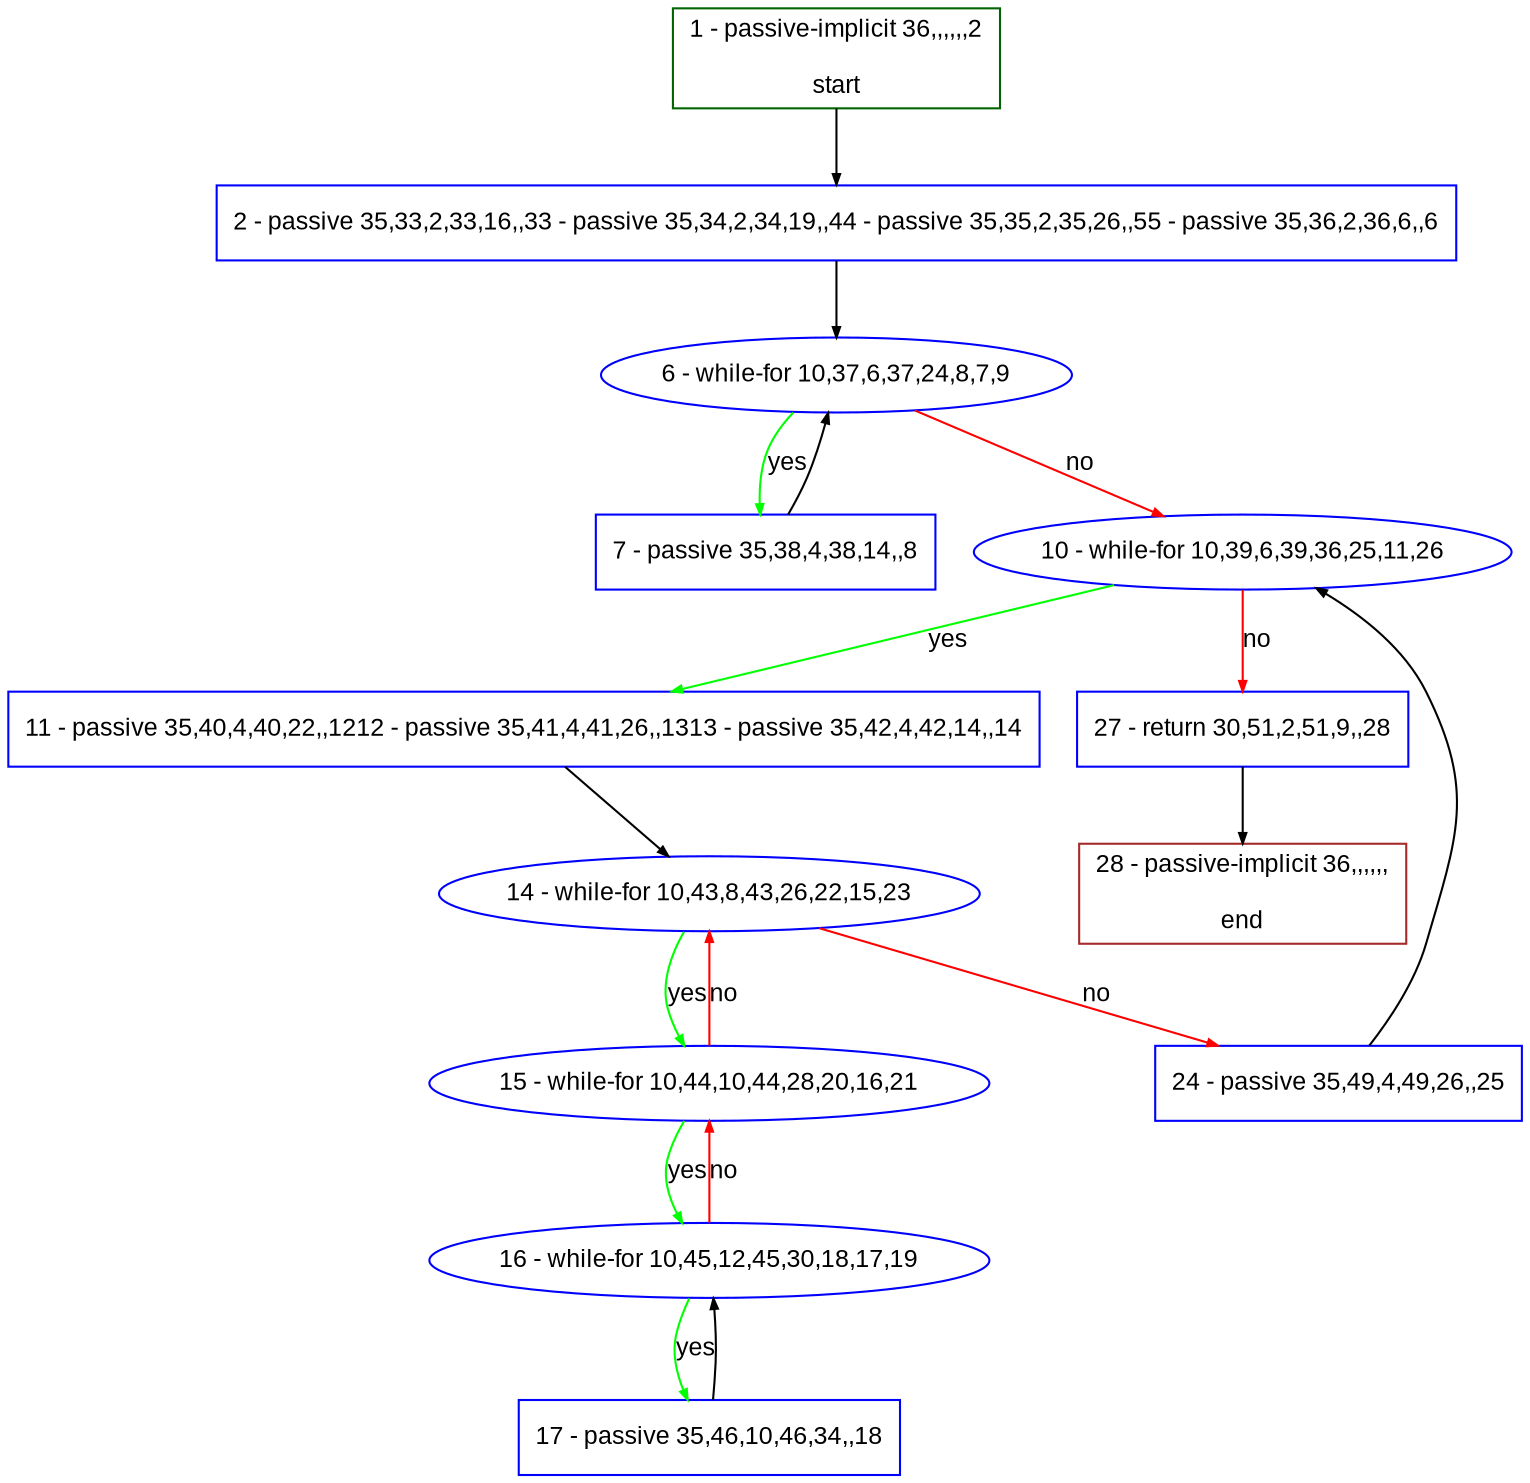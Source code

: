 digraph "" {
  graph [pack="true", label="", fontsize="12", packmode="clust", fontname="Arial", fillcolor="#FFFFCC", bgcolor="white", style="rounded,filled", compound="true"];
  node [node_initialized="no", label="", color="grey", fontsize="12", fillcolor="white", fontname="Arial", style="filled", shape="rectangle", compound="true", fixedsize="false"];
  edge [fontcolor="black", arrowhead="normal", arrowtail="none", arrowsize="0.5", ltail="", label="", color="black", fontsize="12", lhead="", fontname="Arial", dir="forward", compound="true"];
  __N1 [label="2 - passive 35,33,2,33,16,,33 - passive 35,34,2,34,19,,44 - passive 35,35,2,35,26,,55 - passive 35,36,2,36,6,,6", color="#0000ff", fillcolor="#ffffff", style="filled", shape="box"];
  __N2 [label="1 - passive-implicit 36,,,,,,2\n\nstart", color="#006400", fillcolor="#ffffff", style="filled", shape="box"];
  __N3 [label="6 - while-for 10,37,6,37,24,8,7,9", color="#0000ff", fillcolor="#ffffff", style="filled", shape="oval"];
  __N4 [label="7 - passive 35,38,4,38,14,,8", color="#0000ff", fillcolor="#ffffff", style="filled", shape="box"];
  __N5 [label="10 - while-for 10,39,6,39,36,25,11,26", color="#0000ff", fillcolor="#ffffff", style="filled", shape="oval"];
  __N6 [label="11 - passive 35,40,4,40,22,,1212 - passive 35,41,4,41,26,,1313 - passive 35,42,4,42,14,,14", color="#0000ff", fillcolor="#ffffff", style="filled", shape="box"];
  __N7 [label="27 - return 30,51,2,51,9,,28", color="#0000ff", fillcolor="#ffffff", style="filled", shape="box"];
  __N8 [label="14 - while-for 10,43,8,43,26,22,15,23", color="#0000ff", fillcolor="#ffffff", style="filled", shape="oval"];
  __N9 [label="15 - while-for 10,44,10,44,28,20,16,21", color="#0000ff", fillcolor="#ffffff", style="filled", shape="oval"];
  __N10 [label="24 - passive 35,49,4,49,26,,25", color="#0000ff", fillcolor="#ffffff", style="filled", shape="box"];
  __N11 [label="16 - while-for 10,45,12,45,30,18,17,19", color="#0000ff", fillcolor="#ffffff", style="filled", shape="oval"];
  __N12 [label="17 - passive 35,46,10,46,34,,18", color="#0000ff", fillcolor="#ffffff", style="filled", shape="box"];
  __N13 [label="28 - passive-implicit 36,,,,,,\n\nend", color="#a52a2a", fillcolor="#ffffff", style="filled", shape="box"];
  __N2 -> __N1 [arrowhead="normal", arrowtail="none", color="#000000", label="", dir="forward"];
  __N1 -> __N3 [arrowhead="normal", arrowtail="none", color="#000000", label="", dir="forward"];
  __N3 -> __N4 [arrowhead="normal", arrowtail="none", color="#00ff00", label="yes", dir="forward"];
  __N4 -> __N3 [arrowhead="normal", arrowtail="none", color="#000000", label="", dir="forward"];
  __N3 -> __N5 [arrowhead="normal", arrowtail="none", color="#ff0000", label="no", dir="forward"];
  __N5 -> __N6 [arrowhead="normal", arrowtail="none", color="#00ff00", label="yes", dir="forward"];
  __N5 -> __N7 [arrowhead="normal", arrowtail="none", color="#ff0000", label="no", dir="forward"];
  __N6 -> __N8 [arrowhead="normal", arrowtail="none", color="#000000", label="", dir="forward"];
  __N8 -> __N9 [arrowhead="normal", arrowtail="none", color="#00ff00", label="yes", dir="forward"];
  __N9 -> __N8 [arrowhead="normal", arrowtail="none", color="#ff0000", label="no", dir="forward"];
  __N8 -> __N10 [arrowhead="normal", arrowtail="none", color="#ff0000", label="no", dir="forward"];
  __N9 -> __N11 [arrowhead="normal", arrowtail="none", color="#00ff00", label="yes", dir="forward"];
  __N11 -> __N9 [arrowhead="normal", arrowtail="none", color="#ff0000", label="no", dir="forward"];
  __N11 -> __N12 [arrowhead="normal", arrowtail="none", color="#00ff00", label="yes", dir="forward"];
  __N12 -> __N11 [arrowhead="normal", arrowtail="none", color="#000000", label="", dir="forward"];
  __N10 -> __N5 [arrowhead="normal", arrowtail="none", color="#000000", label="", dir="forward"];
  __N7 -> __N13 [arrowhead="normal", arrowtail="none", color="#000000", label="", dir="forward"];
}
